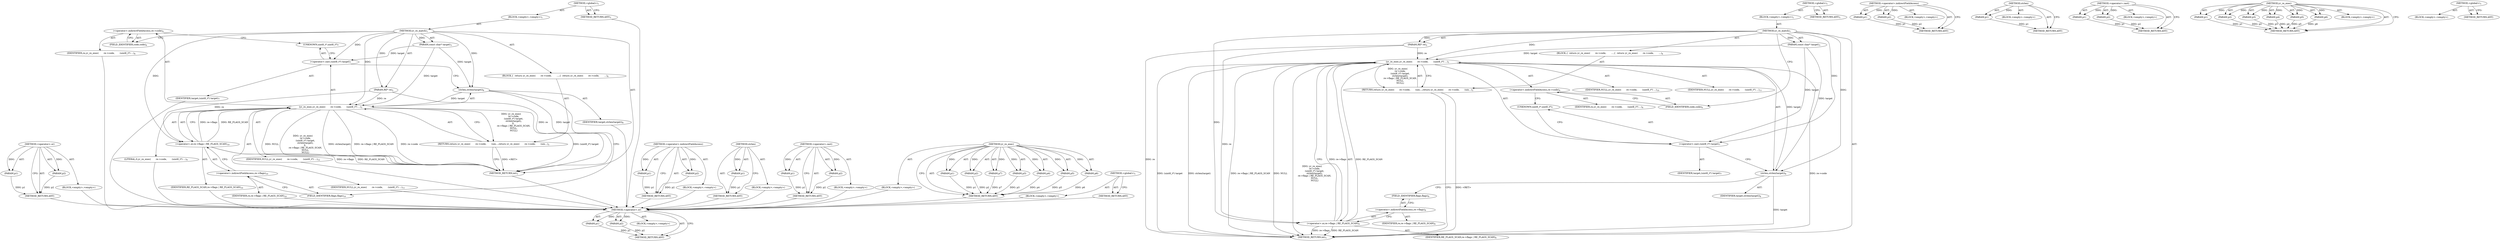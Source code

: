 digraph "&lt;global&gt;" {
vulnerable_73 [label=<(METHOD,&lt;operator&gt;.or)>];
vulnerable_74 [label=<(PARAM,p1)>];
vulnerable_75 [label=<(PARAM,p2)>];
vulnerable_76 [label=<(BLOCK,&lt;empty&gt;,&lt;empty&gt;)>];
vulnerable_77 [label=<(METHOD_RETURN,ANY)>];
vulnerable_6 [label=<(METHOD,&lt;global&gt;)<SUB>1</SUB>>];
vulnerable_7 [label=<(BLOCK,&lt;empty&gt;,&lt;empty&gt;)<SUB>1</SUB>>];
vulnerable_8 [label=<(METHOD,yr_re_match)<SUB>1</SUB>>];
vulnerable_9 [label=<(PARAM,RE* re)<SUB>2</SUB>>];
vulnerable_10 [label=<(PARAM,const char* target)<SUB>3</SUB>>];
vulnerable_11 [label=<(BLOCK,{
  return yr_re_exec(
       re-&gt;code,
       ...,{
  return yr_re_exec(
       re-&gt;code,
       ...)<SUB>4</SUB>>];
vulnerable_12 [label=<(RETURN,return yr_re_exec(
       re-&gt;code,
       (uin...,return yr_re_exec(
       re-&gt;code,
       (uin...)<SUB>5</SUB>>];
vulnerable_13 [label=<(yr_re_exec,yr_re_exec(
       re-&gt;code,
       (uint8_t*) ...)<SUB>5</SUB>>];
vulnerable_14 [label=<(&lt;operator&gt;.indirectFieldAccess,re-&gt;code)<SUB>6</SUB>>];
vulnerable_15 [label=<(IDENTIFIER,re,yr_re_exec(
       re-&gt;code,
       (uint8_t*) ...)<SUB>6</SUB>>];
vulnerable_16 [label=<(FIELD_IDENTIFIER,code,code)<SUB>6</SUB>>];
vulnerable_17 [label=<(&lt;operator&gt;.cast,(uint8_t*) target)<SUB>7</SUB>>];
vulnerable_18 [label=<(UNKNOWN,uint8_t*,uint8_t*)<SUB>7</SUB>>];
vulnerable_19 [label=<(IDENTIFIER,target,(uint8_t*) target)<SUB>7</SUB>>];
vulnerable_20 [label=<(strlen,strlen(target))<SUB>8</SUB>>];
vulnerable_21 [label=<(IDENTIFIER,target,strlen(target))<SUB>8</SUB>>];
vulnerable_22 [label=<(&lt;operator&gt;.or,re-&gt;flags | RE_FLAGS_SCAN)<SUB>9</SUB>>];
vulnerable_23 [label=<(&lt;operator&gt;.indirectFieldAccess,re-&gt;flags)<SUB>9</SUB>>];
vulnerable_24 [label=<(IDENTIFIER,re,re-&gt;flags | RE_FLAGS_SCAN)<SUB>9</SUB>>];
vulnerable_25 [label=<(FIELD_IDENTIFIER,flags,flags)<SUB>9</SUB>>];
vulnerable_26 [label=<(IDENTIFIER,RE_FLAGS_SCAN,re-&gt;flags | RE_FLAGS_SCAN)<SUB>9</SUB>>];
vulnerable_27 [label=<(IDENTIFIER,NULL,yr_re_exec(
       re-&gt;code,
       (uint8_t*) ...)<SUB>10</SUB>>];
vulnerable_28 [label=<(IDENTIFIER,NULL,yr_re_exec(
       re-&gt;code,
       (uint8_t*) ...)<SUB>11</SUB>>];
vulnerable_29 [label=<(METHOD_RETURN,int)<SUB>1</SUB>>];
vulnerable_31 [label=<(METHOD_RETURN,ANY)<SUB>1</SUB>>];
vulnerable_59 [label=<(METHOD,&lt;operator&gt;.indirectFieldAccess)>];
vulnerable_60 [label=<(PARAM,p1)>];
vulnerable_61 [label=<(PARAM,p2)>];
vulnerable_62 [label=<(BLOCK,&lt;empty&gt;,&lt;empty&gt;)>];
vulnerable_63 [label=<(METHOD_RETURN,ANY)>];
vulnerable_69 [label=<(METHOD,strlen)>];
vulnerable_70 [label=<(PARAM,p1)>];
vulnerable_71 [label=<(BLOCK,&lt;empty&gt;,&lt;empty&gt;)>];
vulnerable_72 [label=<(METHOD_RETURN,ANY)>];
vulnerable_64 [label=<(METHOD,&lt;operator&gt;.cast)>];
vulnerable_65 [label=<(PARAM,p1)>];
vulnerable_66 [label=<(PARAM,p2)>];
vulnerable_67 [label=<(BLOCK,&lt;empty&gt;,&lt;empty&gt;)>];
vulnerable_68 [label=<(METHOD_RETURN,ANY)>];
vulnerable_50 [label=<(METHOD,yr_re_exec)>];
vulnerable_51 [label=<(PARAM,p1)>];
vulnerable_52 [label=<(PARAM,p2)>];
vulnerable_53 [label=<(PARAM,p3)>];
vulnerable_54 [label=<(PARAM,p4)>];
vulnerable_55 [label=<(PARAM,p5)>];
vulnerable_56 [label=<(PARAM,p6)>];
vulnerable_57 [label=<(BLOCK,&lt;empty&gt;,&lt;empty&gt;)>];
vulnerable_58 [label=<(METHOD_RETURN,ANY)>];
vulnerable_44 [label=<(METHOD,&lt;global&gt;)<SUB>1</SUB>>];
vulnerable_45 [label=<(BLOCK,&lt;empty&gt;,&lt;empty&gt;)>];
vulnerable_46 [label=<(METHOD_RETURN,ANY)>];
fixed_75 [label=<(METHOD,&lt;operator&gt;.or)>];
fixed_76 [label=<(PARAM,p1)>];
fixed_77 [label=<(PARAM,p2)>];
fixed_78 [label=<(BLOCK,&lt;empty&gt;,&lt;empty&gt;)>];
fixed_79 [label=<(METHOD_RETURN,ANY)>];
fixed_6 [label=<(METHOD,&lt;global&gt;)<SUB>1</SUB>>];
fixed_7 [label=<(BLOCK,&lt;empty&gt;,&lt;empty&gt;)<SUB>1</SUB>>];
fixed_8 [label=<(METHOD,yr_re_match)<SUB>1</SUB>>];
fixed_9 [label=<(PARAM,RE* re)<SUB>2</SUB>>];
fixed_10 [label=<(PARAM,const char* target)<SUB>3</SUB>>];
fixed_11 [label=<(BLOCK,{
  return yr_re_exec(
       re-&gt;code,
       ...,{
  return yr_re_exec(
       re-&gt;code,
       ...)<SUB>4</SUB>>];
fixed_12 [label=<(RETURN,return yr_re_exec(
       re-&gt;code,
       (uin...,return yr_re_exec(
       re-&gt;code,
       (uin...)<SUB>5</SUB>>];
fixed_13 [label=<(yr_re_exec,yr_re_exec(
       re-&gt;code,
       (uint8_t*) ...)<SUB>5</SUB>>];
fixed_14 [label=<(&lt;operator&gt;.indirectFieldAccess,re-&gt;code)<SUB>6</SUB>>];
fixed_15 [label=<(IDENTIFIER,re,yr_re_exec(
       re-&gt;code,
       (uint8_t*) ...)<SUB>6</SUB>>];
fixed_16 [label=<(FIELD_IDENTIFIER,code,code)<SUB>6</SUB>>];
fixed_17 [label=<(&lt;operator&gt;.cast,(uint8_t*) target)<SUB>7</SUB>>];
fixed_18 [label=<(UNKNOWN,uint8_t*,uint8_t*)<SUB>7</SUB>>];
fixed_19 [label=<(IDENTIFIER,target,(uint8_t*) target)<SUB>7</SUB>>];
fixed_20 [label=<(strlen,strlen(target))<SUB>8</SUB>>];
fixed_21 [label=<(IDENTIFIER,target,strlen(target))<SUB>8</SUB>>];
fixed_22 [label=<(LITERAL,0,yr_re_exec(
       re-&gt;code,
       (uint8_t*) ...)<SUB>9</SUB>>];
fixed_23 [label=<(&lt;operator&gt;.or,re-&gt;flags | RE_FLAGS_SCAN)<SUB>10</SUB>>];
fixed_24 [label=<(&lt;operator&gt;.indirectFieldAccess,re-&gt;flags)<SUB>10</SUB>>];
fixed_25 [label=<(IDENTIFIER,re,re-&gt;flags | RE_FLAGS_SCAN)<SUB>10</SUB>>];
fixed_26 [label=<(FIELD_IDENTIFIER,flags,flags)<SUB>10</SUB>>];
fixed_27 [label=<(IDENTIFIER,RE_FLAGS_SCAN,re-&gt;flags | RE_FLAGS_SCAN)<SUB>10</SUB>>];
fixed_28 [label=<(IDENTIFIER,NULL,yr_re_exec(
       re-&gt;code,
       (uint8_t*) ...)<SUB>11</SUB>>];
fixed_29 [label=<(IDENTIFIER,NULL,yr_re_exec(
       re-&gt;code,
       (uint8_t*) ...)<SUB>12</SUB>>];
fixed_30 [label=<(METHOD_RETURN,int)<SUB>1</SUB>>];
fixed_32 [label=<(METHOD_RETURN,ANY)<SUB>1</SUB>>];
fixed_61 [label=<(METHOD,&lt;operator&gt;.indirectFieldAccess)>];
fixed_62 [label=<(PARAM,p1)>];
fixed_63 [label=<(PARAM,p2)>];
fixed_64 [label=<(BLOCK,&lt;empty&gt;,&lt;empty&gt;)>];
fixed_65 [label=<(METHOD_RETURN,ANY)>];
fixed_71 [label=<(METHOD,strlen)>];
fixed_72 [label=<(PARAM,p1)>];
fixed_73 [label=<(BLOCK,&lt;empty&gt;,&lt;empty&gt;)>];
fixed_74 [label=<(METHOD_RETURN,ANY)>];
fixed_66 [label=<(METHOD,&lt;operator&gt;.cast)>];
fixed_67 [label=<(PARAM,p1)>];
fixed_68 [label=<(PARAM,p2)>];
fixed_69 [label=<(BLOCK,&lt;empty&gt;,&lt;empty&gt;)>];
fixed_70 [label=<(METHOD_RETURN,ANY)>];
fixed_51 [label=<(METHOD,yr_re_exec)>];
fixed_52 [label=<(PARAM,p1)>];
fixed_53 [label=<(PARAM,p2)>];
fixed_54 [label=<(PARAM,p3)>];
fixed_55 [label=<(PARAM,p4)>];
fixed_56 [label=<(PARAM,p5)>];
fixed_57 [label=<(PARAM,p6)>];
fixed_58 [label=<(PARAM,p7)>];
fixed_59 [label=<(BLOCK,&lt;empty&gt;,&lt;empty&gt;)>];
fixed_60 [label=<(METHOD_RETURN,ANY)>];
fixed_45 [label=<(METHOD,&lt;global&gt;)<SUB>1</SUB>>];
fixed_46 [label=<(BLOCK,&lt;empty&gt;,&lt;empty&gt;)>];
fixed_47 [label=<(METHOD_RETURN,ANY)>];
vulnerable_73 -> vulnerable_74  [key=0, label="AST: "];
vulnerable_73 -> vulnerable_74  [key=1, label="DDG: "];
vulnerable_73 -> vulnerable_76  [key=0, label="AST: "];
vulnerable_73 -> vulnerable_75  [key=0, label="AST: "];
vulnerable_73 -> vulnerable_75  [key=1, label="DDG: "];
vulnerable_73 -> vulnerable_77  [key=0, label="AST: "];
vulnerable_73 -> vulnerable_77  [key=1, label="CFG: "];
vulnerable_74 -> vulnerable_77  [key=0, label="DDG: p1"];
vulnerable_75 -> vulnerable_77  [key=0, label="DDG: p2"];
vulnerable_6 -> vulnerable_7  [key=0, label="AST: "];
vulnerable_6 -> vulnerable_31  [key=0, label="AST: "];
vulnerable_6 -> vulnerable_31  [key=1, label="CFG: "];
vulnerable_7 -> vulnerable_8  [key=0, label="AST: "];
vulnerable_8 -> vulnerable_9  [key=0, label="AST: "];
vulnerable_8 -> vulnerable_9  [key=1, label="DDG: "];
vulnerable_8 -> vulnerable_10  [key=0, label="AST: "];
vulnerable_8 -> vulnerable_10  [key=1, label="DDG: "];
vulnerable_8 -> vulnerable_11  [key=0, label="AST: "];
vulnerable_8 -> vulnerable_29  [key=0, label="AST: "];
vulnerable_8 -> vulnerable_16  [key=0, label="CFG: "];
vulnerable_8 -> vulnerable_13  [key=0, label="DDG: "];
vulnerable_8 -> vulnerable_17  [key=0, label="DDG: "];
vulnerable_8 -> vulnerable_20  [key=0, label="DDG: "];
vulnerable_8 -> vulnerable_22  [key=0, label="DDG: "];
vulnerable_9 -> vulnerable_29  [key=0, label="DDG: re"];
vulnerable_9 -> vulnerable_13  [key=0, label="DDG: re"];
vulnerable_9 -> vulnerable_22  [key=0, label="DDG: re"];
vulnerable_10 -> vulnerable_13  [key=0, label="DDG: target"];
vulnerable_10 -> vulnerable_17  [key=0, label="DDG: target"];
vulnerable_10 -> vulnerable_20  [key=0, label="DDG: target"];
vulnerable_11 -> vulnerable_12  [key=0, label="AST: "];
vulnerable_12 -> vulnerable_13  [key=0, label="AST: "];
vulnerable_12 -> vulnerable_29  [key=0, label="CFG: "];
vulnerable_12 -> vulnerable_29  [key=1, label="DDG: &lt;RET&gt;"];
vulnerable_13 -> vulnerable_14  [key=0, label="AST: "];
vulnerable_13 -> vulnerable_17  [key=0, label="AST: "];
vulnerable_13 -> vulnerable_20  [key=0, label="AST: "];
vulnerable_13 -> vulnerable_22  [key=0, label="AST: "];
vulnerable_13 -> vulnerable_27  [key=0, label="AST: "];
vulnerable_13 -> vulnerable_28  [key=0, label="AST: "];
vulnerable_13 -> vulnerable_12  [key=0, label="CFG: "];
vulnerable_13 -> vulnerable_12  [key=1, label="DDG: yr_re_exec(
       re-&gt;code,
       (uint8_t*) target,
       strlen(target),
       re-&gt;flags | RE_FLAGS_SCAN,
       NULL,
       NULL)"];
vulnerable_13 -> vulnerable_29  [key=0, label="DDG: re-&gt;code"];
vulnerable_13 -> vulnerable_29  [key=1, label="DDG: (uint8_t*) target"];
vulnerable_13 -> vulnerable_29  [key=2, label="DDG: strlen(target)"];
vulnerable_13 -> vulnerable_29  [key=3, label="DDG: re-&gt;flags | RE_FLAGS_SCAN"];
vulnerable_13 -> vulnerable_29  [key=4, label="DDG: NULL"];
vulnerable_13 -> vulnerable_29  [key=5, label="DDG: yr_re_exec(
       re-&gt;code,
       (uint8_t*) target,
       strlen(target),
       re-&gt;flags | RE_FLAGS_SCAN,
       NULL,
       NULL)"];
vulnerable_14 -> vulnerable_15  [key=0, label="AST: "];
vulnerable_14 -> vulnerable_16  [key=0, label="AST: "];
vulnerable_14 -> vulnerable_18  [key=0, label="CFG: "];
vulnerable_16 -> vulnerable_14  [key=0, label="CFG: "];
vulnerable_17 -> vulnerable_18  [key=0, label="AST: "];
vulnerable_17 -> vulnerable_19  [key=0, label="AST: "];
vulnerable_17 -> vulnerable_20  [key=0, label="CFG: "];
vulnerable_18 -> vulnerable_17  [key=0, label="CFG: "];
vulnerable_20 -> vulnerable_21  [key=0, label="AST: "];
vulnerable_20 -> vulnerable_25  [key=0, label="CFG: "];
vulnerable_20 -> vulnerable_29  [key=0, label="DDG: target"];
vulnerable_20 -> vulnerable_13  [key=0, label="DDG: target"];
vulnerable_22 -> vulnerable_23  [key=0, label="AST: "];
vulnerable_22 -> vulnerable_26  [key=0, label="AST: "];
vulnerable_22 -> vulnerable_13  [key=0, label="CFG: "];
vulnerable_22 -> vulnerable_13  [key=1, label="DDG: re-&gt;flags"];
vulnerable_22 -> vulnerable_13  [key=2, label="DDG: RE_FLAGS_SCAN"];
vulnerable_22 -> vulnerable_29  [key=0, label="DDG: re-&gt;flags"];
vulnerable_22 -> vulnerable_29  [key=1, label="DDG: RE_FLAGS_SCAN"];
vulnerable_23 -> vulnerable_24  [key=0, label="AST: "];
vulnerable_23 -> vulnerable_25  [key=0, label="AST: "];
vulnerable_23 -> vulnerable_22  [key=0, label="CFG: "];
vulnerable_25 -> vulnerable_23  [key=0, label="CFG: "];
vulnerable_59 -> vulnerable_60  [key=0, label="AST: "];
vulnerable_59 -> vulnerable_60  [key=1, label="DDG: "];
vulnerable_59 -> vulnerable_62  [key=0, label="AST: "];
vulnerable_59 -> vulnerable_61  [key=0, label="AST: "];
vulnerable_59 -> vulnerable_61  [key=1, label="DDG: "];
vulnerable_59 -> vulnerable_63  [key=0, label="AST: "];
vulnerable_59 -> vulnerable_63  [key=1, label="CFG: "];
vulnerable_60 -> vulnerable_63  [key=0, label="DDG: p1"];
vulnerable_61 -> vulnerable_63  [key=0, label="DDG: p2"];
vulnerable_69 -> vulnerable_70  [key=0, label="AST: "];
vulnerable_69 -> vulnerable_70  [key=1, label="DDG: "];
vulnerable_69 -> vulnerable_71  [key=0, label="AST: "];
vulnerable_69 -> vulnerable_72  [key=0, label="AST: "];
vulnerable_69 -> vulnerable_72  [key=1, label="CFG: "];
vulnerable_70 -> vulnerable_72  [key=0, label="DDG: p1"];
vulnerable_64 -> vulnerable_65  [key=0, label="AST: "];
vulnerable_64 -> vulnerable_65  [key=1, label="DDG: "];
vulnerable_64 -> vulnerable_67  [key=0, label="AST: "];
vulnerable_64 -> vulnerable_66  [key=0, label="AST: "];
vulnerable_64 -> vulnerable_66  [key=1, label="DDG: "];
vulnerable_64 -> vulnerable_68  [key=0, label="AST: "];
vulnerable_64 -> vulnerable_68  [key=1, label="CFG: "];
vulnerable_65 -> vulnerable_68  [key=0, label="DDG: p1"];
vulnerable_66 -> vulnerable_68  [key=0, label="DDG: p2"];
vulnerable_50 -> vulnerable_51  [key=0, label="AST: "];
vulnerable_50 -> vulnerable_51  [key=1, label="DDG: "];
vulnerable_50 -> vulnerable_57  [key=0, label="AST: "];
vulnerable_50 -> vulnerable_52  [key=0, label="AST: "];
vulnerable_50 -> vulnerable_52  [key=1, label="DDG: "];
vulnerable_50 -> vulnerable_58  [key=0, label="AST: "];
vulnerable_50 -> vulnerable_58  [key=1, label="CFG: "];
vulnerable_50 -> vulnerable_53  [key=0, label="AST: "];
vulnerable_50 -> vulnerable_53  [key=1, label="DDG: "];
vulnerable_50 -> vulnerable_54  [key=0, label="AST: "];
vulnerable_50 -> vulnerable_54  [key=1, label="DDG: "];
vulnerable_50 -> vulnerable_55  [key=0, label="AST: "];
vulnerable_50 -> vulnerable_55  [key=1, label="DDG: "];
vulnerable_50 -> vulnerable_56  [key=0, label="AST: "];
vulnerable_50 -> vulnerable_56  [key=1, label="DDG: "];
vulnerable_51 -> vulnerable_58  [key=0, label="DDG: p1"];
vulnerable_52 -> vulnerable_58  [key=0, label="DDG: p2"];
vulnerable_53 -> vulnerable_58  [key=0, label="DDG: p3"];
vulnerable_54 -> vulnerable_58  [key=0, label="DDG: p4"];
vulnerable_55 -> vulnerable_58  [key=0, label="DDG: p5"];
vulnerable_56 -> vulnerable_58  [key=0, label="DDG: p6"];
vulnerable_44 -> vulnerable_45  [key=0, label="AST: "];
vulnerable_44 -> vulnerable_46  [key=0, label="AST: "];
vulnerable_44 -> vulnerable_46  [key=1, label="CFG: "];
fixed_75 -> fixed_76  [key=0, label="AST: "];
fixed_75 -> fixed_76  [key=1, label="DDG: "];
fixed_75 -> fixed_78  [key=0, label="AST: "];
fixed_75 -> fixed_77  [key=0, label="AST: "];
fixed_75 -> fixed_77  [key=1, label="DDG: "];
fixed_75 -> fixed_79  [key=0, label="AST: "];
fixed_75 -> fixed_79  [key=1, label="CFG: "];
fixed_76 -> fixed_79  [key=0, label="DDG: p1"];
fixed_77 -> fixed_79  [key=0, label="DDG: p2"];
fixed_78 -> vulnerable_73  [key=0];
fixed_79 -> vulnerable_73  [key=0];
fixed_6 -> fixed_7  [key=0, label="AST: "];
fixed_6 -> fixed_32  [key=0, label="AST: "];
fixed_6 -> fixed_32  [key=1, label="CFG: "];
fixed_7 -> fixed_8  [key=0, label="AST: "];
fixed_8 -> fixed_9  [key=0, label="AST: "];
fixed_8 -> fixed_9  [key=1, label="DDG: "];
fixed_8 -> fixed_10  [key=0, label="AST: "];
fixed_8 -> fixed_10  [key=1, label="DDG: "];
fixed_8 -> fixed_11  [key=0, label="AST: "];
fixed_8 -> fixed_30  [key=0, label="AST: "];
fixed_8 -> fixed_16  [key=0, label="CFG: "];
fixed_8 -> fixed_13  [key=0, label="DDG: "];
fixed_8 -> fixed_17  [key=0, label="DDG: "];
fixed_8 -> fixed_20  [key=0, label="DDG: "];
fixed_8 -> fixed_23  [key=0, label="DDG: "];
fixed_9 -> fixed_30  [key=0, label="DDG: re"];
fixed_9 -> fixed_13  [key=0, label="DDG: re"];
fixed_9 -> fixed_23  [key=0, label="DDG: re"];
fixed_10 -> fixed_13  [key=0, label="DDG: target"];
fixed_10 -> fixed_17  [key=0, label="DDG: target"];
fixed_10 -> fixed_20  [key=0, label="DDG: target"];
fixed_11 -> fixed_12  [key=0, label="AST: "];
fixed_12 -> fixed_13  [key=0, label="AST: "];
fixed_12 -> fixed_30  [key=0, label="CFG: "];
fixed_12 -> fixed_30  [key=1, label="DDG: &lt;RET&gt;"];
fixed_13 -> fixed_14  [key=0, label="AST: "];
fixed_13 -> fixed_17  [key=0, label="AST: "];
fixed_13 -> fixed_20  [key=0, label="AST: "];
fixed_13 -> fixed_22  [key=0, label="AST: "];
fixed_13 -> fixed_23  [key=0, label="AST: "];
fixed_13 -> fixed_28  [key=0, label="AST: "];
fixed_13 -> fixed_29  [key=0, label="AST: "];
fixed_13 -> fixed_12  [key=0, label="CFG: "];
fixed_13 -> fixed_12  [key=1, label="DDG: yr_re_exec(
       re-&gt;code,
       (uint8_t*) target,
       strlen(target),
      0,
       re-&gt;flags | RE_FLAGS_SCAN,
       NULL,
       NULL)"];
fixed_13 -> fixed_30  [key=0, label="DDG: re-&gt;code"];
fixed_13 -> fixed_30  [key=1, label="DDG: (uint8_t*) target"];
fixed_13 -> fixed_30  [key=2, label="DDG: strlen(target)"];
fixed_13 -> fixed_30  [key=3, label="DDG: re-&gt;flags | RE_FLAGS_SCAN"];
fixed_13 -> fixed_30  [key=4, label="DDG: NULL"];
fixed_13 -> fixed_30  [key=5, label="DDG: yr_re_exec(
       re-&gt;code,
       (uint8_t*) target,
       strlen(target),
      0,
       re-&gt;flags | RE_FLAGS_SCAN,
       NULL,
       NULL)"];
fixed_14 -> fixed_15  [key=0, label="AST: "];
fixed_14 -> fixed_16  [key=0, label="AST: "];
fixed_14 -> fixed_18  [key=0, label="CFG: "];
fixed_15 -> vulnerable_73  [key=0];
fixed_16 -> fixed_14  [key=0, label="CFG: "];
fixed_17 -> fixed_18  [key=0, label="AST: "];
fixed_17 -> fixed_19  [key=0, label="AST: "];
fixed_17 -> fixed_20  [key=0, label="CFG: "];
fixed_18 -> fixed_17  [key=0, label="CFG: "];
fixed_19 -> vulnerable_73  [key=0];
fixed_20 -> fixed_21  [key=0, label="AST: "];
fixed_20 -> fixed_26  [key=0, label="CFG: "];
fixed_20 -> fixed_30  [key=0, label="DDG: target"];
fixed_20 -> fixed_13  [key=0, label="DDG: target"];
fixed_21 -> vulnerable_73  [key=0];
fixed_22 -> vulnerable_73  [key=0];
fixed_23 -> fixed_24  [key=0, label="AST: "];
fixed_23 -> fixed_27  [key=0, label="AST: "];
fixed_23 -> fixed_13  [key=0, label="CFG: "];
fixed_23 -> fixed_13  [key=1, label="DDG: re-&gt;flags"];
fixed_23 -> fixed_13  [key=2, label="DDG: RE_FLAGS_SCAN"];
fixed_23 -> fixed_30  [key=0, label="DDG: re-&gt;flags"];
fixed_23 -> fixed_30  [key=1, label="DDG: RE_FLAGS_SCAN"];
fixed_24 -> fixed_25  [key=0, label="AST: "];
fixed_24 -> fixed_26  [key=0, label="AST: "];
fixed_24 -> fixed_23  [key=0, label="CFG: "];
fixed_25 -> vulnerable_73  [key=0];
fixed_26 -> fixed_24  [key=0, label="CFG: "];
fixed_27 -> vulnerable_73  [key=0];
fixed_28 -> vulnerable_73  [key=0];
fixed_29 -> vulnerable_73  [key=0];
fixed_30 -> vulnerable_73  [key=0];
fixed_32 -> vulnerable_73  [key=0];
fixed_61 -> fixed_62  [key=0, label="AST: "];
fixed_61 -> fixed_62  [key=1, label="DDG: "];
fixed_61 -> fixed_64  [key=0, label="AST: "];
fixed_61 -> fixed_63  [key=0, label="AST: "];
fixed_61 -> fixed_63  [key=1, label="DDG: "];
fixed_61 -> fixed_65  [key=0, label="AST: "];
fixed_61 -> fixed_65  [key=1, label="CFG: "];
fixed_62 -> fixed_65  [key=0, label="DDG: p1"];
fixed_63 -> fixed_65  [key=0, label="DDG: p2"];
fixed_64 -> vulnerable_73  [key=0];
fixed_65 -> vulnerable_73  [key=0];
fixed_71 -> fixed_72  [key=0, label="AST: "];
fixed_71 -> fixed_72  [key=1, label="DDG: "];
fixed_71 -> fixed_73  [key=0, label="AST: "];
fixed_71 -> fixed_74  [key=0, label="AST: "];
fixed_71 -> fixed_74  [key=1, label="CFG: "];
fixed_72 -> fixed_74  [key=0, label="DDG: p1"];
fixed_73 -> vulnerable_73  [key=0];
fixed_74 -> vulnerable_73  [key=0];
fixed_66 -> fixed_67  [key=0, label="AST: "];
fixed_66 -> fixed_67  [key=1, label="DDG: "];
fixed_66 -> fixed_69  [key=0, label="AST: "];
fixed_66 -> fixed_68  [key=0, label="AST: "];
fixed_66 -> fixed_68  [key=1, label="DDG: "];
fixed_66 -> fixed_70  [key=0, label="AST: "];
fixed_66 -> fixed_70  [key=1, label="CFG: "];
fixed_67 -> fixed_70  [key=0, label="DDG: p1"];
fixed_68 -> fixed_70  [key=0, label="DDG: p2"];
fixed_69 -> vulnerable_73  [key=0];
fixed_70 -> vulnerable_73  [key=0];
fixed_51 -> fixed_52  [key=0, label="AST: "];
fixed_51 -> fixed_52  [key=1, label="DDG: "];
fixed_51 -> fixed_59  [key=0, label="AST: "];
fixed_51 -> fixed_53  [key=0, label="AST: "];
fixed_51 -> fixed_53  [key=1, label="DDG: "];
fixed_51 -> fixed_60  [key=0, label="AST: "];
fixed_51 -> fixed_60  [key=1, label="CFG: "];
fixed_51 -> fixed_54  [key=0, label="AST: "];
fixed_51 -> fixed_54  [key=1, label="DDG: "];
fixed_51 -> fixed_55  [key=0, label="AST: "];
fixed_51 -> fixed_55  [key=1, label="DDG: "];
fixed_51 -> fixed_56  [key=0, label="AST: "];
fixed_51 -> fixed_56  [key=1, label="DDG: "];
fixed_51 -> fixed_57  [key=0, label="AST: "];
fixed_51 -> fixed_57  [key=1, label="DDG: "];
fixed_51 -> fixed_58  [key=0, label="AST: "];
fixed_51 -> fixed_58  [key=1, label="DDG: "];
fixed_52 -> fixed_60  [key=0, label="DDG: p1"];
fixed_53 -> fixed_60  [key=0, label="DDG: p2"];
fixed_54 -> fixed_60  [key=0, label="DDG: p3"];
fixed_55 -> fixed_60  [key=0, label="DDG: p4"];
fixed_56 -> fixed_60  [key=0, label="DDG: p5"];
fixed_57 -> fixed_60  [key=0, label="DDG: p6"];
fixed_58 -> fixed_60  [key=0, label="DDG: p7"];
fixed_59 -> vulnerable_73  [key=0];
fixed_60 -> vulnerable_73  [key=0];
fixed_45 -> fixed_46  [key=0, label="AST: "];
fixed_45 -> fixed_47  [key=0, label="AST: "];
fixed_45 -> fixed_47  [key=1, label="CFG: "];
fixed_46 -> vulnerable_73  [key=0];
fixed_47 -> vulnerable_73  [key=0];
}
